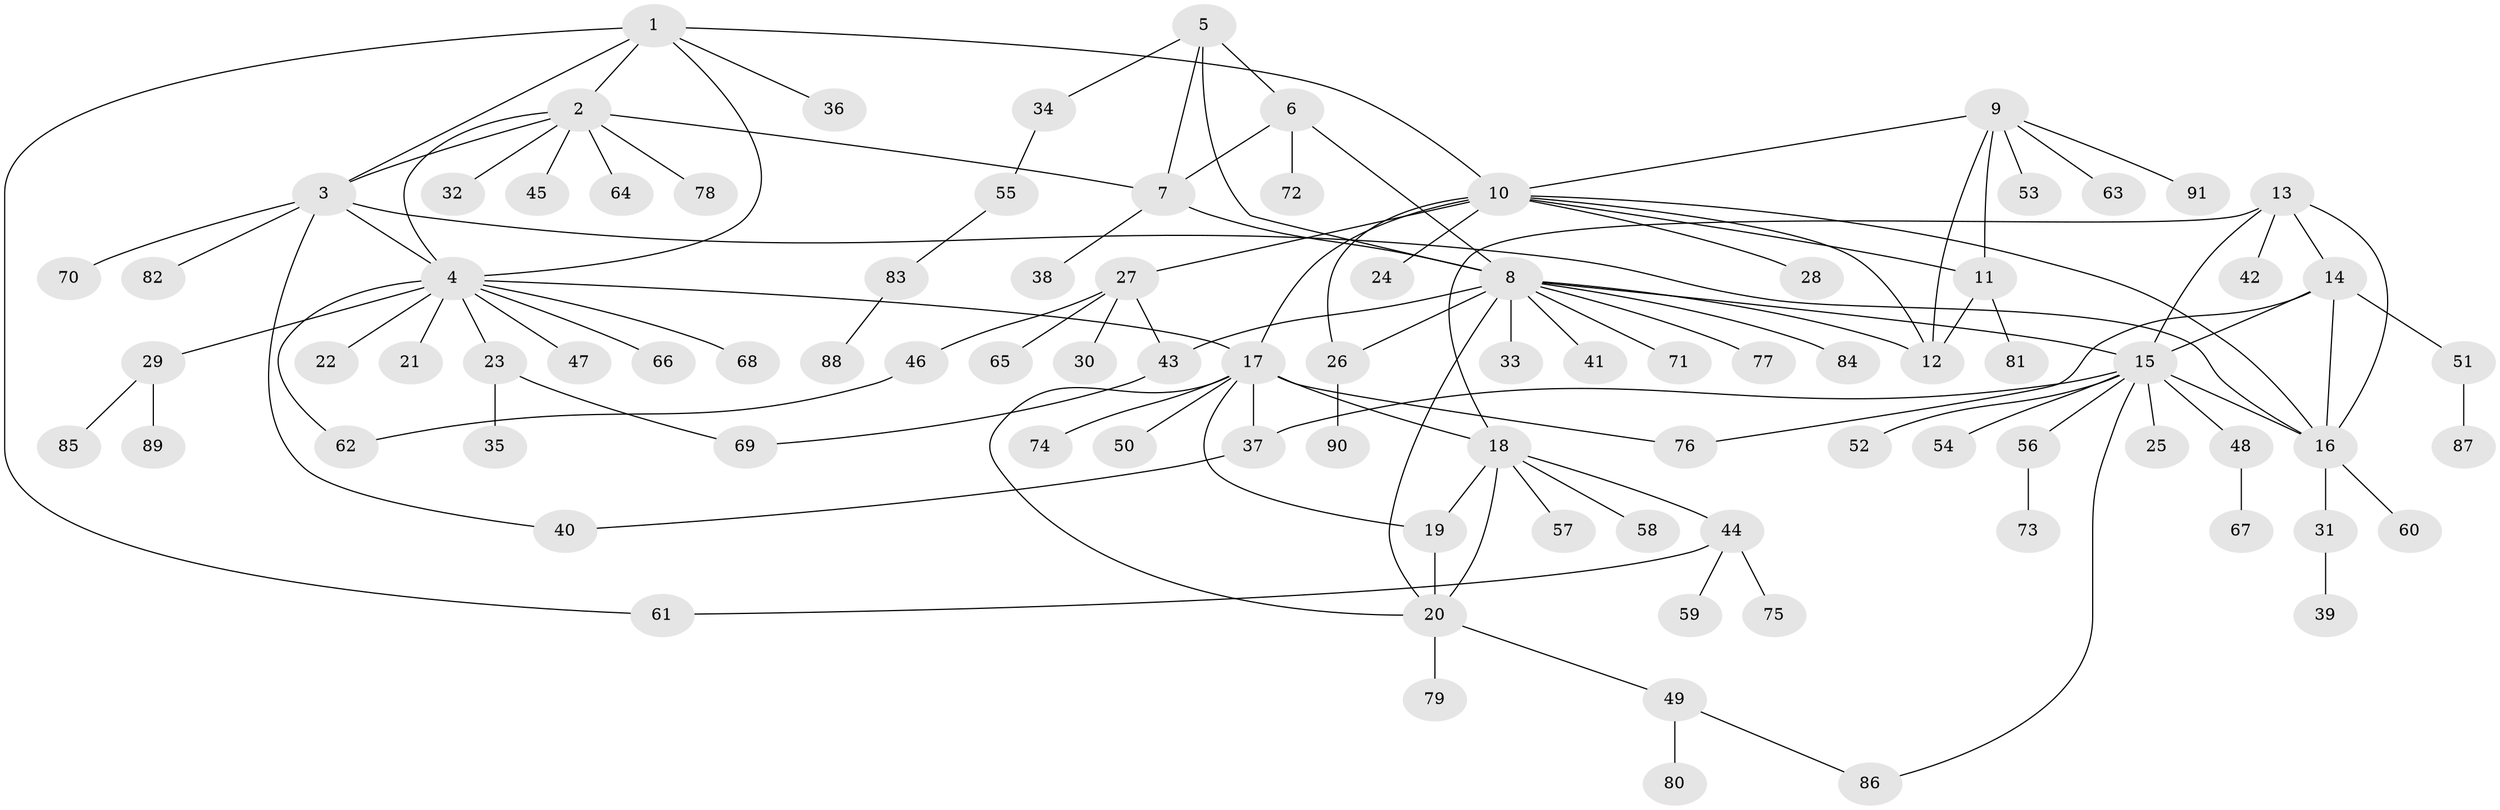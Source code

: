 // coarse degree distribution, {7: 0.018518518518518517, 14: 0.018518518518518517, 3: 0.07407407407407407, 13: 0.018518518518518517, 10: 0.018518518518518517, 4: 0.018518518518518517, 1: 0.7592592592592593, 2: 0.05555555555555555, 19: 0.018518518518518517}
// Generated by graph-tools (version 1.1) at 2025/57/03/04/25 21:57:12]
// undirected, 91 vertices, 120 edges
graph export_dot {
graph [start="1"]
  node [color=gray90,style=filled];
  1;
  2;
  3;
  4;
  5;
  6;
  7;
  8;
  9;
  10;
  11;
  12;
  13;
  14;
  15;
  16;
  17;
  18;
  19;
  20;
  21;
  22;
  23;
  24;
  25;
  26;
  27;
  28;
  29;
  30;
  31;
  32;
  33;
  34;
  35;
  36;
  37;
  38;
  39;
  40;
  41;
  42;
  43;
  44;
  45;
  46;
  47;
  48;
  49;
  50;
  51;
  52;
  53;
  54;
  55;
  56;
  57;
  58;
  59;
  60;
  61;
  62;
  63;
  64;
  65;
  66;
  67;
  68;
  69;
  70;
  71;
  72;
  73;
  74;
  75;
  76;
  77;
  78;
  79;
  80;
  81;
  82;
  83;
  84;
  85;
  86;
  87;
  88;
  89;
  90;
  91;
  1 -- 2;
  1 -- 3;
  1 -- 4;
  1 -- 10;
  1 -- 36;
  1 -- 61;
  2 -- 3;
  2 -- 4;
  2 -- 7;
  2 -- 32;
  2 -- 45;
  2 -- 64;
  2 -- 78;
  3 -- 4;
  3 -- 16;
  3 -- 40;
  3 -- 70;
  3 -- 82;
  4 -- 17;
  4 -- 21;
  4 -- 22;
  4 -- 23;
  4 -- 29;
  4 -- 47;
  4 -- 62;
  4 -- 66;
  4 -- 68;
  5 -- 6;
  5 -- 7;
  5 -- 8;
  5 -- 34;
  6 -- 7;
  6 -- 8;
  6 -- 72;
  7 -- 8;
  7 -- 38;
  8 -- 12;
  8 -- 15;
  8 -- 20;
  8 -- 26;
  8 -- 33;
  8 -- 41;
  8 -- 43;
  8 -- 71;
  8 -- 77;
  8 -- 84;
  9 -- 10;
  9 -- 11;
  9 -- 12;
  9 -- 53;
  9 -- 63;
  9 -- 91;
  10 -- 11;
  10 -- 12;
  10 -- 16;
  10 -- 17;
  10 -- 24;
  10 -- 26;
  10 -- 27;
  10 -- 28;
  11 -- 12;
  11 -- 81;
  13 -- 14;
  13 -- 15;
  13 -- 16;
  13 -- 18;
  13 -- 42;
  14 -- 15;
  14 -- 16;
  14 -- 51;
  14 -- 76;
  15 -- 16;
  15 -- 25;
  15 -- 37;
  15 -- 48;
  15 -- 52;
  15 -- 54;
  15 -- 56;
  15 -- 86;
  16 -- 31;
  16 -- 60;
  17 -- 18;
  17 -- 19;
  17 -- 20;
  17 -- 37;
  17 -- 50;
  17 -- 74;
  17 -- 76;
  18 -- 19;
  18 -- 20;
  18 -- 44;
  18 -- 57;
  18 -- 58;
  19 -- 20;
  20 -- 49;
  20 -- 79;
  23 -- 35;
  23 -- 69;
  26 -- 90;
  27 -- 30;
  27 -- 43;
  27 -- 46;
  27 -- 65;
  29 -- 85;
  29 -- 89;
  31 -- 39;
  34 -- 55;
  37 -- 40;
  43 -- 69;
  44 -- 59;
  44 -- 61;
  44 -- 75;
  46 -- 62;
  48 -- 67;
  49 -- 80;
  49 -- 86;
  51 -- 87;
  55 -- 83;
  56 -- 73;
  83 -- 88;
}
